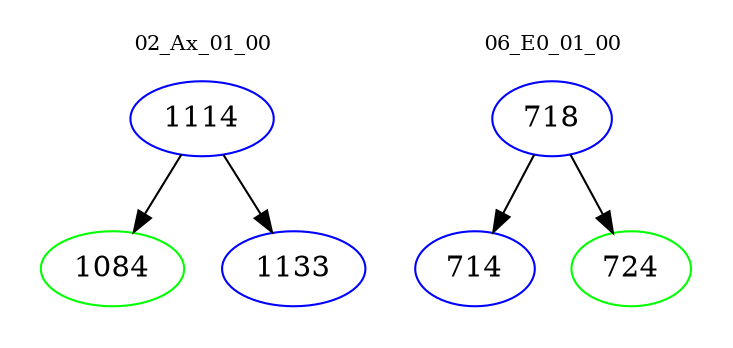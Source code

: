 digraph{
subgraph cluster_0 {
color = white
label = "02_Ax_01_00";
fontsize=10;
T0_1114 [label="1114", color="blue"]
T0_1114 -> T0_1084 [color="black"]
T0_1084 [label="1084", color="green"]
T0_1114 -> T0_1133 [color="black"]
T0_1133 [label="1133", color="blue"]
}
subgraph cluster_1 {
color = white
label = "06_E0_01_00";
fontsize=10;
T1_718 [label="718", color="blue"]
T1_718 -> T1_714 [color="black"]
T1_714 [label="714", color="blue"]
T1_718 -> T1_724 [color="black"]
T1_724 [label="724", color="green"]
}
}
